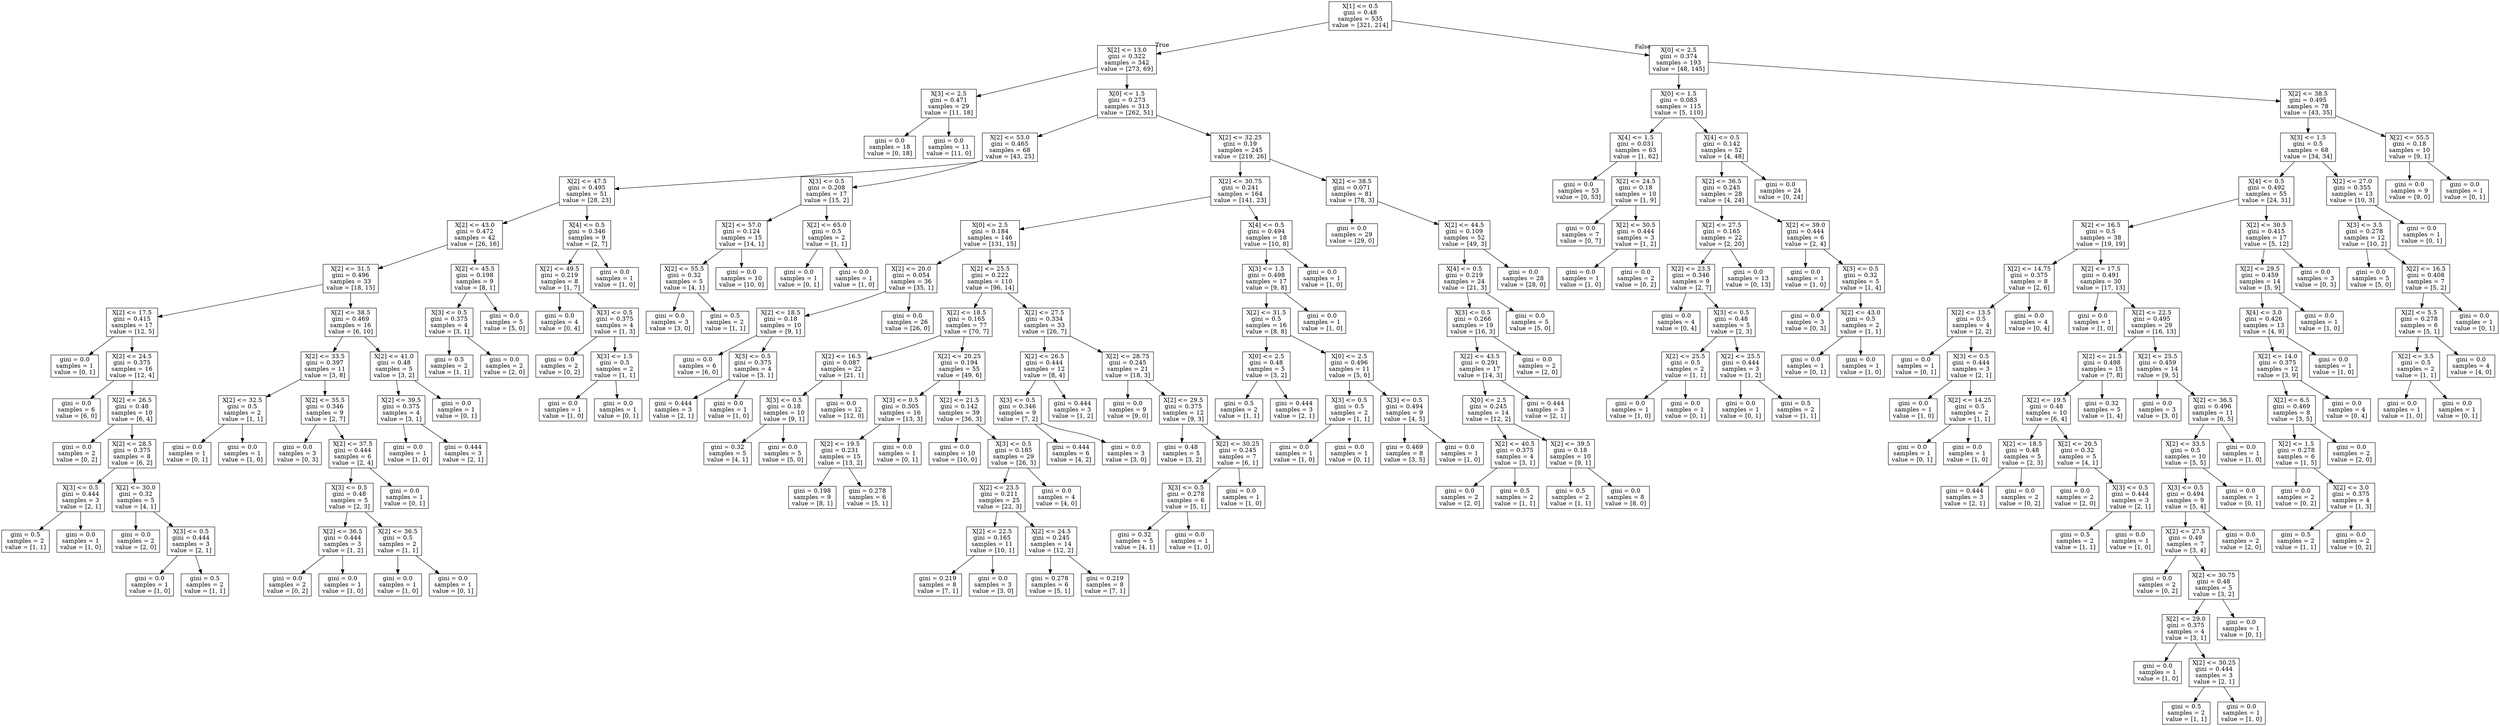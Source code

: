 digraph Tree {
node [shape=box] ;
0 [label="X[1] <= 0.5\ngini = 0.48\nsamples = 535\nvalue = [321, 214]"] ;
1 [label="X[2] <= 13.0\ngini = 0.322\nsamples = 342\nvalue = [273, 69]"] ;
0 -> 1 [labeldistance=2.5, labelangle=45, headlabel="True"] ;
5 [label="X[3] <= 2.5\ngini = 0.471\nsamples = 29\nvalue = [11, 18]"] ;
1 -> 5 ;
7 [label="gini = 0.0\nsamples = 18\nvalue = [0, 18]"] ;
5 -> 7 ;
8 [label="gini = 0.0\nsamples = 11\nvalue = [11, 0]"] ;
5 -> 8 ;
6 [label="X[0] <= 1.5\ngini = 0.273\nsamples = 313\nvalue = [262, 51]"] ;
1 -> 6 ;
9 [label="X[2] <= 53.0\ngini = 0.465\nsamples = 68\nvalue = [43, 25]"] ;
6 -> 9 ;
11 [label="X[2] <= 47.5\ngini = 0.495\nsamples = 51\nvalue = [28, 23]"] ;
9 -> 11 ;
15 [label="X[2] <= 43.0\ngini = 0.472\nsamples = 42\nvalue = [26, 16]"] ;
11 -> 15 ;
21 [label="X[2] <= 31.5\ngini = 0.496\nsamples = 33\nvalue = [18, 15]"] ;
15 -> 21 ;
23 [label="X[2] <= 17.5\ngini = 0.415\nsamples = 17\nvalue = [12, 5]"] ;
21 -> 23 ;
33 [label="gini = 0.0\nsamples = 1\nvalue = [0, 1]"] ;
23 -> 33 ;
34 [label="X[2] <= 24.5\ngini = 0.375\nsamples = 16\nvalue = [12, 4]"] ;
23 -> 34 ;
35 [label="gini = 0.0\nsamples = 6\nvalue = [6, 0]"] ;
34 -> 35 ;
36 [label="X[2] <= 26.5\ngini = 0.48\nsamples = 10\nvalue = [6, 4]"] ;
34 -> 36 ;
37 [label="gini = 0.0\nsamples = 2\nvalue = [0, 2]"] ;
36 -> 37 ;
38 [label="X[2] <= 28.5\ngini = 0.375\nsamples = 8\nvalue = [6, 2]"] ;
36 -> 38 ;
213 [label="X[3] <= 0.5\ngini = 0.444\nsamples = 3\nvalue = [2, 1]"] ;
38 -> 213 ;
215 [label="gini = 0.5\nsamples = 2\nvalue = [1, 1]"] ;
213 -> 215 ;
216 [label="gini = 0.0\nsamples = 1\nvalue = [1, 0]"] ;
213 -> 216 ;
214 [label="X[2] <= 30.0\ngini = 0.32\nsamples = 5\nvalue = [4, 1]"] ;
38 -> 214 ;
217 [label="gini = 0.0\nsamples = 2\nvalue = [2, 0]"] ;
214 -> 217 ;
218 [label="X[3] <= 0.5\ngini = 0.444\nsamples = 3\nvalue = [2, 1]"] ;
214 -> 218 ;
219 [label="gini = 0.0\nsamples = 1\nvalue = [1, 0]"] ;
218 -> 219 ;
220 [label="gini = 0.5\nsamples = 2\nvalue = [1, 1]"] ;
218 -> 220 ;
24 [label="X[2] <= 38.5\ngini = 0.469\nsamples = 16\nvalue = [6, 10]"] ;
21 -> 24 ;
45 [label="X[2] <= 33.5\ngini = 0.397\nsamples = 11\nvalue = [3, 8]"] ;
24 -> 45 ;
129 [label="X[2] <= 32.5\ngini = 0.5\nsamples = 2\nvalue = [1, 1]"] ;
45 -> 129 ;
131 [label="gini = 0.0\nsamples = 1\nvalue = [0, 1]"] ;
129 -> 131 ;
132 [label="gini = 0.0\nsamples = 1\nvalue = [1, 0]"] ;
129 -> 132 ;
130 [label="X[2] <= 35.5\ngini = 0.346\nsamples = 9\nvalue = [2, 7]"] ;
45 -> 130 ;
133 [label="gini = 0.0\nsamples = 3\nvalue = [0, 3]"] ;
130 -> 133 ;
134 [label="X[2] <= 37.5\ngini = 0.444\nsamples = 6\nvalue = [2, 4]"] ;
130 -> 134 ;
135 [label="X[3] <= 0.5\ngini = 0.48\nsamples = 5\nvalue = [2, 3]"] ;
134 -> 135 ;
227 [label="X[2] <= 36.5\ngini = 0.444\nsamples = 3\nvalue = [1, 2]"] ;
135 -> 227 ;
229 [label="gini = 0.0\nsamples = 2\nvalue = [0, 2]"] ;
227 -> 229 ;
230 [label="gini = 0.0\nsamples = 1\nvalue = [1, 0]"] ;
227 -> 230 ;
228 [label="X[2] <= 36.5\ngini = 0.5\nsamples = 2\nvalue = [1, 1]"] ;
135 -> 228 ;
231 [label="gini = 0.0\nsamples = 1\nvalue = [1, 0]"] ;
228 -> 231 ;
232 [label="gini = 0.0\nsamples = 1\nvalue = [0, 1]"] ;
228 -> 232 ;
136 [label="gini = 0.0\nsamples = 1\nvalue = [0, 1]"] ;
134 -> 136 ;
46 [label="X[2] <= 41.0\ngini = 0.48\nsamples = 5\nvalue = [3, 2]"] ;
24 -> 46 ;
47 [label="X[2] <= 39.5\ngini = 0.375\nsamples = 4\nvalue = [3, 1]"] ;
46 -> 47 ;
165 [label="gini = 0.0\nsamples = 1\nvalue = [1, 0]"] ;
47 -> 165 ;
166 [label="gini = 0.444\nsamples = 3\nvalue = [2, 1]"] ;
47 -> 166 ;
48 [label="gini = 0.0\nsamples = 1\nvalue = [0, 1]"] ;
46 -> 48 ;
22 [label="X[2] <= 45.5\ngini = 0.198\nsamples = 9\nvalue = [8, 1]"] ;
15 -> 22 ;
117 [label="X[3] <= 0.5\ngini = 0.375\nsamples = 4\nvalue = [3, 1]"] ;
22 -> 117 ;
119 [label="gini = 0.5\nsamples = 2\nvalue = [1, 1]"] ;
117 -> 119 ;
120 [label="gini = 0.0\nsamples = 2\nvalue = [2, 0]"] ;
117 -> 120 ;
118 [label="gini = 0.0\nsamples = 5\nvalue = [5, 0]"] ;
22 -> 118 ;
16 [label="X[4] <= 0.5\ngini = 0.346\nsamples = 9\nvalue = [2, 7]"] ;
11 -> 16 ;
25 [label="X[2] <= 49.5\ngini = 0.219\nsamples = 8\nvalue = [1, 7]"] ;
16 -> 25 ;
137 [label="gini = 0.0\nsamples = 4\nvalue = [0, 4]"] ;
25 -> 137 ;
138 [label="X[3] <= 0.5\ngini = 0.375\nsamples = 4\nvalue = [1, 3]"] ;
25 -> 138 ;
139 [label="gini = 0.0\nsamples = 2\nvalue = [0, 2]"] ;
138 -> 139 ;
140 [label="X[3] <= 1.5\ngini = 0.5\nsamples = 2\nvalue = [1, 1]"] ;
138 -> 140 ;
141 [label="gini = 0.0\nsamples = 1\nvalue = [1, 0]"] ;
140 -> 141 ;
142 [label="gini = 0.0\nsamples = 1\nvalue = [0, 1]"] ;
140 -> 142 ;
26 [label="gini = 0.0\nsamples = 1\nvalue = [1, 0]"] ;
16 -> 26 ;
12 [label="X[3] <= 0.5\ngini = 0.208\nsamples = 17\nvalue = [15, 2]"] ;
9 -> 12 ;
51 [label="X[2] <= 57.0\ngini = 0.124\nsamples = 15\nvalue = [14, 1]"] ;
12 -> 51 ;
121 [label="X[2] <= 55.5\ngini = 0.32\nsamples = 5\nvalue = [4, 1]"] ;
51 -> 121 ;
123 [label="gini = 0.0\nsamples = 3\nvalue = [3, 0]"] ;
121 -> 123 ;
124 [label="gini = 0.5\nsamples = 2\nvalue = [1, 1]"] ;
121 -> 124 ;
122 [label="gini = 0.0\nsamples = 10\nvalue = [10, 0]"] ;
51 -> 122 ;
52 [label="X[2] <= 65.0\ngini = 0.5\nsamples = 2\nvalue = [1, 1]"] ;
12 -> 52 ;
53 [label="gini = 0.0\nsamples = 1\nvalue = [0, 1]"] ;
52 -> 53 ;
54 [label="gini = 0.0\nsamples = 1\nvalue = [1, 0]"] ;
52 -> 54 ;
10 [label="X[2] <= 32.25\ngini = 0.19\nsamples = 245\nvalue = [219, 26]"] ;
6 -> 10 ;
29 [label="X[2] <= 30.75\ngini = 0.241\nsamples = 164\nvalue = [141, 23]"] ;
10 -> 29 ;
31 [label="X[0] <= 2.5\ngini = 0.184\nsamples = 146\nvalue = [131, 15]"] ;
29 -> 31 ;
65 [label="X[2] <= 20.0\ngini = 0.054\nsamples = 36\nvalue = [35, 1]"] ;
31 -> 65 ;
177 [label="X[2] <= 18.5\ngini = 0.18\nsamples = 10\nvalue = [9, 1]"] ;
65 -> 177 ;
179 [label="gini = 0.0\nsamples = 6\nvalue = [6, 0]"] ;
177 -> 179 ;
180 [label="X[3] <= 0.5\ngini = 0.375\nsamples = 4\nvalue = [3, 1]"] ;
177 -> 180 ;
181 [label="gini = 0.444\nsamples = 3\nvalue = [2, 1]"] ;
180 -> 181 ;
182 [label="gini = 0.0\nsamples = 1\nvalue = [1, 0]"] ;
180 -> 182 ;
178 [label="gini = 0.0\nsamples = 26\nvalue = [26, 0]"] ;
65 -> 178 ;
66 [label="X[2] <= 25.5\ngini = 0.222\nsamples = 110\nvalue = [96, 14]"] ;
31 -> 66 ;
67 [label="X[2] <= 18.5\ngini = 0.165\nsamples = 77\nvalue = [70, 7]"] ;
66 -> 67 ;
183 [label="X[2] <= 16.5\ngini = 0.087\nsamples = 22\nvalue = [21, 1]"] ;
67 -> 183 ;
207 [label="X[3] <= 0.5\ngini = 0.18\nsamples = 10\nvalue = [9, 1]"] ;
183 -> 207 ;
209 [label="gini = 0.32\nsamples = 5\nvalue = [4, 1]"] ;
207 -> 209 ;
210 [label="gini = 0.0\nsamples = 5\nvalue = [5, 0]"] ;
207 -> 210 ;
208 [label="gini = 0.0\nsamples = 12\nvalue = [12, 0]"] ;
183 -> 208 ;
184 [label="X[2] <= 20.25\ngini = 0.194\nsamples = 55\nvalue = [49, 6]"] ;
67 -> 184 ;
185 [label="X[3] <= 0.5\ngini = 0.305\nsamples = 16\nvalue = [13, 3]"] ;
184 -> 185 ;
187 [label="X[2] <= 19.5\ngini = 0.231\nsamples = 15\nvalue = [13, 2]"] ;
185 -> 187 ;
243 [label="gini = 0.198\nsamples = 9\nvalue = [8, 1]"] ;
187 -> 243 ;
244 [label="gini = 0.278\nsamples = 6\nvalue = [5, 1]"] ;
187 -> 244 ;
188 [label="gini = 0.0\nsamples = 1\nvalue = [0, 1]"] ;
185 -> 188 ;
186 [label="X[2] <= 21.5\ngini = 0.142\nsamples = 39\nvalue = [36, 3]"] ;
184 -> 186 ;
189 [label="gini = 0.0\nsamples = 10\nvalue = [10, 0]"] ;
186 -> 189 ;
190 [label="X[3] <= 0.5\ngini = 0.185\nsamples = 29\nvalue = [26, 3]"] ;
186 -> 190 ;
211 [label="X[2] <= 23.5\ngini = 0.211\nsamples = 25\nvalue = [22, 3]"] ;
190 -> 211 ;
239 [label="X[2] <= 22.5\ngini = 0.165\nsamples = 11\nvalue = [10, 1]"] ;
211 -> 239 ;
241 [label="gini = 0.219\nsamples = 8\nvalue = [7, 1]"] ;
239 -> 241 ;
242 [label="gini = 0.0\nsamples = 3\nvalue = [3, 0]"] ;
239 -> 242 ;
240 [label="X[2] <= 24.5\ngini = 0.245\nsamples = 14\nvalue = [12, 2]"] ;
211 -> 240 ;
245 [label="gini = 0.278\nsamples = 6\nvalue = [5, 1]"] ;
240 -> 245 ;
246 [label="gini = 0.219\nsamples = 8\nvalue = [7, 1]"] ;
240 -> 246 ;
212 [label="gini = 0.0\nsamples = 4\nvalue = [4, 0]"] ;
190 -> 212 ;
68 [label="X[2] <= 27.5\ngini = 0.334\nsamples = 33\nvalue = [26, 7]"] ;
66 -> 68 ;
69 [label="X[2] <= 26.5\ngini = 0.444\nsamples = 12\nvalue = [8, 4]"] ;
68 -> 69 ;
71 [label="X[3] <= 0.5\ngini = 0.346\nsamples = 9\nvalue = [7, 2]"] ;
69 -> 71 ;
83 [label="gini = 0.444\nsamples = 6\nvalue = [4, 2]"] ;
71 -> 83 ;
84 [label="gini = 0.0\nsamples = 3\nvalue = [3, 0]"] ;
71 -> 84 ;
72 [label="gini = 0.444\nsamples = 3\nvalue = [1, 2]"] ;
69 -> 72 ;
70 [label="X[2] <= 28.75\ngini = 0.245\nsamples = 21\nvalue = [18, 3]"] ;
68 -> 70 ;
73 [label="gini = 0.0\nsamples = 9\nvalue = [9, 0]"] ;
70 -> 73 ;
74 [label="X[2] <= 29.5\ngini = 0.375\nsamples = 12\nvalue = [9, 3]"] ;
70 -> 74 ;
111 [label="gini = 0.48\nsamples = 5\nvalue = [3, 2]"] ;
74 -> 111 ;
112 [label="X[2] <= 30.25\ngini = 0.245\nsamples = 7\nvalue = [6, 1]"] ;
74 -> 112 ;
235 [label="X[3] <= 0.5\ngini = 0.278\nsamples = 6\nvalue = [5, 1]"] ;
112 -> 235 ;
237 [label="gini = 0.32\nsamples = 5\nvalue = [4, 1]"] ;
235 -> 237 ;
238 [label="gini = 0.0\nsamples = 1\nvalue = [1, 0]"] ;
235 -> 238 ;
236 [label="gini = 0.0\nsamples = 1\nvalue = [1, 0]"] ;
112 -> 236 ;
32 [label="X[4] <= 0.5\ngini = 0.494\nsamples = 18\nvalue = [10, 8]"] ;
29 -> 32 ;
85 [label="X[3] <= 1.5\ngini = 0.498\nsamples = 17\nvalue = [9, 8]"] ;
32 -> 85 ;
87 [label="X[2] <= 31.5\ngini = 0.5\nsamples = 16\nvalue = [8, 8]"] ;
85 -> 87 ;
175 [label="X[0] <= 2.5\ngini = 0.48\nsamples = 5\nvalue = [3, 2]"] ;
87 -> 175 ;
233 [label="gini = 0.5\nsamples = 2\nvalue = [1, 1]"] ;
175 -> 233 ;
234 [label="gini = 0.444\nsamples = 3\nvalue = [2, 1]"] ;
175 -> 234 ;
176 [label="X[0] <= 2.5\ngini = 0.496\nsamples = 11\nvalue = [5, 6]"] ;
87 -> 176 ;
247 [label="X[3] <= 0.5\ngini = 0.5\nsamples = 2\nvalue = [1, 1]"] ;
176 -> 247 ;
249 [label="gini = 0.0\nsamples = 1\nvalue = [1, 0]"] ;
247 -> 249 ;
250 [label="gini = 0.0\nsamples = 1\nvalue = [0, 1]"] ;
247 -> 250 ;
248 [label="X[3] <= 0.5\ngini = 0.494\nsamples = 9\nvalue = [4, 5]"] ;
176 -> 248 ;
251 [label="gini = 0.469\nsamples = 8\nvalue = [3, 5]"] ;
248 -> 251 ;
252 [label="gini = 0.0\nsamples = 1\nvalue = [1, 0]"] ;
248 -> 252 ;
88 [label="gini = 0.0\nsamples = 1\nvalue = [1, 0]"] ;
85 -> 88 ;
86 [label="gini = 0.0\nsamples = 1\nvalue = [1, 0]"] ;
32 -> 86 ;
30 [label="X[2] <= 38.5\ngini = 0.071\nsamples = 81\nvalue = [78, 3]"] ;
10 -> 30 ;
191 [label="gini = 0.0\nsamples = 29\nvalue = [29, 0]"] ;
30 -> 191 ;
192 [label="X[2] <= 44.5\ngini = 0.109\nsamples = 52\nvalue = [49, 3]"] ;
30 -> 192 ;
193 [label="X[4] <= 0.5\ngini = 0.219\nsamples = 24\nvalue = [21, 3]"] ;
192 -> 193 ;
195 [label="X[3] <= 0.5\ngini = 0.266\nsamples = 19\nvalue = [16, 3]"] ;
193 -> 195 ;
197 [label="X[2] <= 43.5\ngini = 0.291\nsamples = 17\nvalue = [14, 3]"] ;
195 -> 197 ;
199 [label="X[0] <= 2.5\ngini = 0.245\nsamples = 14\nvalue = [12, 2]"] ;
197 -> 199 ;
201 [label="X[2] <= 40.5\ngini = 0.375\nsamples = 4\nvalue = [3, 1]"] ;
199 -> 201 ;
205 [label="gini = 0.0\nsamples = 2\nvalue = [2, 0]"] ;
201 -> 205 ;
206 [label="gini = 0.5\nsamples = 2\nvalue = [1, 1]"] ;
201 -> 206 ;
202 [label="X[2] <= 39.5\ngini = 0.18\nsamples = 10\nvalue = [9, 1]"] ;
199 -> 202 ;
203 [label="gini = 0.5\nsamples = 2\nvalue = [1, 1]"] ;
202 -> 203 ;
204 [label="gini = 0.0\nsamples = 8\nvalue = [8, 0]"] ;
202 -> 204 ;
200 [label="gini = 0.444\nsamples = 3\nvalue = [2, 1]"] ;
197 -> 200 ;
198 [label="gini = 0.0\nsamples = 2\nvalue = [2, 0]"] ;
195 -> 198 ;
196 [label="gini = 0.0\nsamples = 5\nvalue = [5, 0]"] ;
193 -> 196 ;
194 [label="gini = 0.0\nsamples = 28\nvalue = [28, 0]"] ;
192 -> 194 ;
2 [label="X[0] <= 2.5\ngini = 0.374\nsamples = 193\nvalue = [48, 145]"] ;
0 -> 2 [labeldistance=2.5, labelangle=-45, headlabel="False"] ;
3 [label="X[0] <= 1.5\ngini = 0.083\nsamples = 115\nvalue = [5, 110]"] ;
2 -> 3 ;
143 [label="X[4] <= 1.5\ngini = 0.031\nsamples = 63\nvalue = [1, 62]"] ;
3 -> 143 ;
159 [label="gini = 0.0\nsamples = 53\nvalue = [0, 53]"] ;
143 -> 159 ;
160 [label="X[2] <= 24.5\ngini = 0.18\nsamples = 10\nvalue = [1, 9]"] ;
143 -> 160 ;
161 [label="gini = 0.0\nsamples = 7\nvalue = [0, 7]"] ;
160 -> 161 ;
162 [label="X[2] <= 30.5\ngini = 0.444\nsamples = 3\nvalue = [1, 2]"] ;
160 -> 162 ;
163 [label="gini = 0.0\nsamples = 1\nvalue = [1, 0]"] ;
162 -> 163 ;
164 [label="gini = 0.0\nsamples = 2\nvalue = [0, 2]"] ;
162 -> 164 ;
144 [label="X[4] <= 0.5\ngini = 0.142\nsamples = 52\nvalue = [4, 48]"] ;
3 -> 144 ;
145 [label="X[2] <= 36.5\ngini = 0.245\nsamples = 28\nvalue = [4, 24]"] ;
144 -> 145 ;
147 [label="X[2] <= 27.5\ngini = 0.165\nsamples = 22\nvalue = [2, 20]"] ;
145 -> 147 ;
155 [label="X[2] <= 23.5\ngini = 0.346\nsamples = 9\nvalue = [2, 7]"] ;
147 -> 155 ;
157 [label="gini = 0.0\nsamples = 4\nvalue = [0, 4]"] ;
155 -> 157 ;
158 [label="X[3] <= 0.5\ngini = 0.48\nsamples = 5\nvalue = [2, 3]"] ;
155 -> 158 ;
221 [label="X[2] <= 25.5\ngini = 0.5\nsamples = 2\nvalue = [1, 1]"] ;
158 -> 221 ;
223 [label="gini = 0.0\nsamples = 1\nvalue = [1, 0]"] ;
221 -> 223 ;
224 [label="gini = 0.0\nsamples = 1\nvalue = [0, 1]"] ;
221 -> 224 ;
222 [label="X[2] <= 25.5\ngini = 0.444\nsamples = 3\nvalue = [1, 2]"] ;
158 -> 222 ;
225 [label="gini = 0.0\nsamples = 1\nvalue = [0, 1]"] ;
222 -> 225 ;
226 [label="gini = 0.5\nsamples = 2\nvalue = [1, 1]"] ;
222 -> 226 ;
156 [label="gini = 0.0\nsamples = 13\nvalue = [0, 13]"] ;
147 -> 156 ;
148 [label="X[2] <= 39.0\ngini = 0.444\nsamples = 6\nvalue = [2, 4]"] ;
145 -> 148 ;
149 [label="gini = 0.0\nsamples = 1\nvalue = [1, 0]"] ;
148 -> 149 ;
150 [label="X[3] <= 0.5\ngini = 0.32\nsamples = 5\nvalue = [1, 4]"] ;
148 -> 150 ;
151 [label="gini = 0.0\nsamples = 3\nvalue = [0, 3]"] ;
150 -> 151 ;
152 [label="X[2] <= 43.0\ngini = 0.5\nsamples = 2\nvalue = [1, 1]"] ;
150 -> 152 ;
153 [label="gini = 0.0\nsamples = 1\nvalue = [0, 1]"] ;
152 -> 153 ;
154 [label="gini = 0.0\nsamples = 1\nvalue = [1, 0]"] ;
152 -> 154 ;
146 [label="gini = 0.0\nsamples = 24\nvalue = [0, 24]"] ;
144 -> 146 ;
4 [label="X[2] <= 38.5\ngini = 0.495\nsamples = 78\nvalue = [43, 35]"] ;
2 -> 4 ;
13 [label="X[3] <= 1.5\ngini = 0.5\nsamples = 68\nvalue = [34, 34]"] ;
4 -> 13 ;
17 [label="X[4] <= 0.5\ngini = 0.492\nsamples = 55\nvalue = [24, 31]"] ;
13 -> 17 ;
39 [label="X[2] <= 16.5\ngini = 0.5\nsamples = 38\nvalue = [19, 19]"] ;
17 -> 39 ;
41 [label="X[2] <= 14.75\ngini = 0.375\nsamples = 8\nvalue = [2, 6]"] ;
39 -> 41 ;
43 [label="X[2] <= 13.5\ngini = 0.5\nsamples = 4\nvalue = [2, 2]"] ;
41 -> 43 ;
49 [label="gini = 0.0\nsamples = 1\nvalue = [0, 1]"] ;
43 -> 49 ;
50 [label="X[3] <= 0.5\ngini = 0.444\nsamples = 3\nvalue = [2, 1]"] ;
43 -> 50 ;
113 [label="gini = 0.0\nsamples = 1\nvalue = [1, 0]"] ;
50 -> 113 ;
114 [label="X[2] <= 14.25\ngini = 0.5\nsamples = 2\nvalue = [1, 1]"] ;
50 -> 114 ;
115 [label="gini = 0.0\nsamples = 1\nvalue = [0, 1]"] ;
114 -> 115 ;
116 [label="gini = 0.0\nsamples = 1\nvalue = [1, 0]"] ;
114 -> 116 ;
44 [label="gini = 0.0\nsamples = 4\nvalue = [0, 4]"] ;
41 -> 44 ;
42 [label="X[2] <= 17.5\ngini = 0.491\nsamples = 30\nvalue = [17, 13]"] ;
39 -> 42 ;
89 [label="gini = 0.0\nsamples = 1\nvalue = [1, 0]"] ;
42 -> 89 ;
90 [label="X[2] <= 22.5\ngini = 0.495\nsamples = 29\nvalue = [16, 13]"] ;
42 -> 90 ;
91 [label="X[2] <= 21.5\ngini = 0.498\nsamples = 15\nvalue = [7, 8]"] ;
90 -> 91 ;
93 [label="X[2] <= 19.5\ngini = 0.48\nsamples = 10\nvalue = [6, 4]"] ;
91 -> 93 ;
97 [label="X[2] <= 18.5\ngini = 0.48\nsamples = 5\nvalue = [2, 3]"] ;
93 -> 97 ;
99 [label="gini = 0.444\nsamples = 3\nvalue = [2, 1]"] ;
97 -> 99 ;
100 [label="gini = 0.0\nsamples = 2\nvalue = [0, 2]"] ;
97 -> 100 ;
98 [label="X[2] <= 20.5\ngini = 0.32\nsamples = 5\nvalue = [4, 1]"] ;
93 -> 98 ;
125 [label="gini = 0.0\nsamples = 2\nvalue = [2, 0]"] ;
98 -> 125 ;
126 [label="X[3] <= 0.5\ngini = 0.444\nsamples = 3\nvalue = [2, 1]"] ;
98 -> 126 ;
127 [label="gini = 0.5\nsamples = 2\nvalue = [1, 1]"] ;
126 -> 127 ;
128 [label="gini = 0.0\nsamples = 1\nvalue = [1, 0]"] ;
126 -> 128 ;
94 [label="gini = 0.32\nsamples = 5\nvalue = [1, 4]"] ;
91 -> 94 ;
92 [label="X[2] <= 25.5\ngini = 0.459\nsamples = 14\nvalue = [9, 5]"] ;
90 -> 92 ;
95 [label="gini = 0.0\nsamples = 3\nvalue = [3, 0]"] ;
92 -> 95 ;
96 [label="X[2] <= 36.5\ngini = 0.496\nsamples = 11\nvalue = [6, 5]"] ;
92 -> 96 ;
101 [label="X[2] <= 33.5\ngini = 0.5\nsamples = 10\nvalue = [5, 5]"] ;
96 -> 101 ;
103 [label="X[3] <= 0.5\ngini = 0.494\nsamples = 9\nvalue = [5, 4]"] ;
101 -> 103 ;
105 [label="X[2] <= 27.5\ngini = 0.49\nsamples = 7\nvalue = [3, 4]"] ;
103 -> 105 ;
107 [label="gini = 0.0\nsamples = 2\nvalue = [0, 2]"] ;
105 -> 107 ;
108 [label="X[2] <= 30.75\ngini = 0.48\nsamples = 5\nvalue = [3, 2]"] ;
105 -> 108 ;
109 [label="X[2] <= 29.0\ngini = 0.375\nsamples = 4\nvalue = [3, 1]"] ;
108 -> 109 ;
167 [label="gini = 0.0\nsamples = 1\nvalue = [1, 0]"] ;
109 -> 167 ;
168 [label="X[2] <= 30.25\ngini = 0.444\nsamples = 3\nvalue = [2, 1]"] ;
109 -> 168 ;
169 [label="gini = 0.5\nsamples = 2\nvalue = [1, 1]"] ;
168 -> 169 ;
170 [label="gini = 0.0\nsamples = 1\nvalue = [1, 0]"] ;
168 -> 170 ;
110 [label="gini = 0.0\nsamples = 1\nvalue = [0, 1]"] ;
108 -> 110 ;
106 [label="gini = 0.0\nsamples = 2\nvalue = [2, 0]"] ;
103 -> 106 ;
104 [label="gini = 0.0\nsamples = 1\nvalue = [0, 1]"] ;
101 -> 104 ;
102 [label="gini = 0.0\nsamples = 1\nvalue = [1, 0]"] ;
96 -> 102 ;
40 [label="X[2] <= 30.5\ngini = 0.415\nsamples = 17\nvalue = [5, 12]"] ;
17 -> 40 ;
55 [label="X[2] <= 29.5\ngini = 0.459\nsamples = 14\nvalue = [5, 9]"] ;
40 -> 55 ;
57 [label="X[4] <= 3.0\ngini = 0.426\nsamples = 13\nvalue = [4, 9]"] ;
55 -> 57 ;
59 [label="X[2] <= 14.0\ngini = 0.375\nsamples = 12\nvalue = [3, 9]"] ;
57 -> 59 ;
61 [label="X[2] <= 6.5\ngini = 0.469\nsamples = 8\nvalue = [3, 5]"] ;
59 -> 61 ;
63 [label="X[2] <= 1.5\ngini = 0.278\nsamples = 6\nvalue = [1, 5]"] ;
61 -> 63 ;
171 [label="gini = 0.0\nsamples = 2\nvalue = [0, 2]"] ;
63 -> 171 ;
172 [label="X[2] <= 3.0\ngini = 0.375\nsamples = 4\nvalue = [1, 3]"] ;
63 -> 172 ;
173 [label="gini = 0.5\nsamples = 2\nvalue = [1, 1]"] ;
172 -> 173 ;
174 [label="gini = 0.0\nsamples = 2\nvalue = [0, 2]"] ;
172 -> 174 ;
64 [label="gini = 0.0\nsamples = 2\nvalue = [2, 0]"] ;
61 -> 64 ;
62 [label="gini = 0.0\nsamples = 4\nvalue = [0, 4]"] ;
59 -> 62 ;
60 [label="gini = 0.0\nsamples = 1\nvalue = [1, 0]"] ;
57 -> 60 ;
58 [label="gini = 0.0\nsamples = 1\nvalue = [1, 0]"] ;
55 -> 58 ;
56 [label="gini = 0.0\nsamples = 3\nvalue = [0, 3]"] ;
40 -> 56 ;
18 [label="X[2] <= 27.0\ngini = 0.355\nsamples = 13\nvalue = [10, 3]"] ;
13 -> 18 ;
27 [label="X[3] <= 3.5\ngini = 0.278\nsamples = 12\nvalue = [10, 2]"] ;
18 -> 27 ;
75 [label="gini = 0.0\nsamples = 5\nvalue = [5, 0]"] ;
27 -> 75 ;
76 [label="X[2] <= 16.5\ngini = 0.408\nsamples = 7\nvalue = [5, 2]"] ;
27 -> 76 ;
77 [label="X[2] <= 5.5\ngini = 0.278\nsamples = 6\nvalue = [5, 1]"] ;
76 -> 77 ;
79 [label="X[2] <= 3.5\ngini = 0.5\nsamples = 2\nvalue = [1, 1]"] ;
77 -> 79 ;
81 [label="gini = 0.0\nsamples = 1\nvalue = [1, 0]"] ;
79 -> 81 ;
82 [label="gini = 0.0\nsamples = 1\nvalue = [0, 1]"] ;
79 -> 82 ;
80 [label="gini = 0.0\nsamples = 4\nvalue = [4, 0]"] ;
77 -> 80 ;
78 [label="gini = 0.0\nsamples = 1\nvalue = [0, 1]"] ;
76 -> 78 ;
28 [label="gini = 0.0\nsamples = 1\nvalue = [0, 1]"] ;
18 -> 28 ;
14 [label="X[2] <= 55.5\ngini = 0.18\nsamples = 10\nvalue = [9, 1]"] ;
4 -> 14 ;
19 [label="gini = 0.0\nsamples = 9\nvalue = [9, 0]"] ;
14 -> 19 ;
20 [label="gini = 0.0\nsamples = 1\nvalue = [0, 1]"] ;
14 -> 20 ;
}
